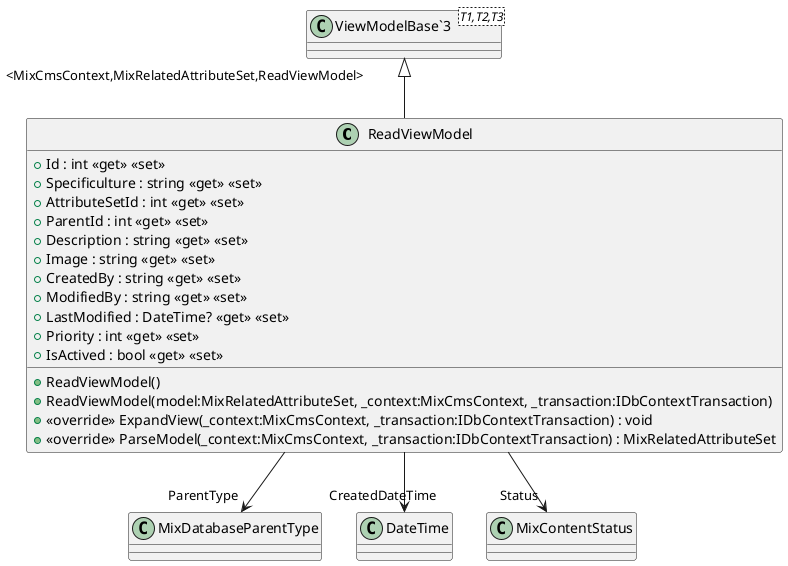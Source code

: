 @startuml
class ReadViewModel {
    + Id : int <<get>> <<set>>
    + Specificulture : string <<get>> <<set>>
    + AttributeSetId : int <<get>> <<set>>
    + ParentId : int <<get>> <<set>>
    + Description : string <<get>> <<set>>
    + Image : string <<get>> <<set>>
    + CreatedBy : string <<get>> <<set>>
    + ModifiedBy : string <<get>> <<set>>
    + LastModified : DateTime? <<get>> <<set>>
    + Priority : int <<get>> <<set>>
    + IsActived : bool <<get>> <<set>>
    + ReadViewModel()
    + ReadViewModel(model:MixRelatedAttributeSet, _context:MixCmsContext, _transaction:IDbContextTransaction)
    + <<override>> ExpandView(_context:MixCmsContext, _transaction:IDbContextTransaction) : void
    + <<override>> ParseModel(_context:MixCmsContext, _transaction:IDbContextTransaction) : MixRelatedAttributeSet
}
class "ViewModelBase`3"<T1,T2,T3> {
}
"ViewModelBase`3" "<MixCmsContext,MixRelatedAttributeSet,ReadViewModel>" <|-- ReadViewModel
ReadViewModel --> "ParentType" MixDatabaseParentType
ReadViewModel --> "CreatedDateTime" DateTime
ReadViewModel --> "Status" MixContentStatus
@enduml
